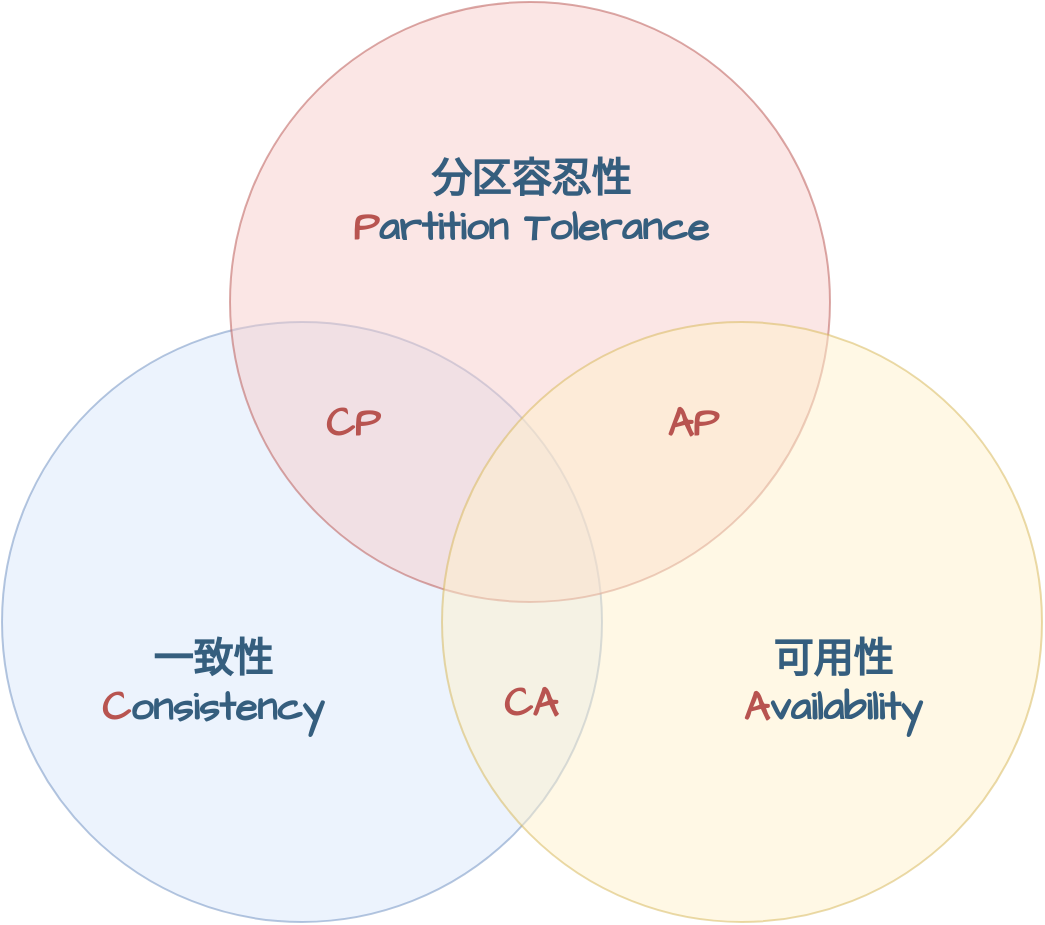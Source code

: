 <mxfile compressed="true" version="22.0.3" type="device" pages="4"><diagram name="CAP" id="9N5watGOs9czySicbjE5"><mxGraphModel dx="1434" dy="854" grid="1" gridSize="10" guides="1" tooltips="1" connect="1" arrows="1" fold="1" page="1" pageScale="1" pageWidth="583" pageHeight="827" background="none" math="0" shadow="0"><root><mxCell id="0"/><mxCell id="1" parent="0"/><mxCell id="ZowgTKSB0e3npHE6dpMH-3" value="" style="ellipse;whiteSpace=wrap;html=1;aspect=fixed;hachureGap=4;fontFamily=Architects Daughter;fontSource=https%3A%2F%2Ffonts.googleapis.com%2Fcss%3Ffamily%3DArchitects%2BDaughter;fontSize=20;fillColor=#dae8fc;strokeColor=#6c8ebf;fontStyle=1;container=0;opacity=50;fontColor=#355E7E;" parent="1" vertex="1"><mxGeometry x="32" y="343" width="300" height="300" as="geometry"/></mxCell><mxCell id="ZowgTKSB0e3npHE6dpMH-4" value="" style="ellipse;whiteSpace=wrap;html=1;aspect=fixed;hachureGap=4;fontFamily=Architects Daughter;fontSource=https%3A%2F%2Ffonts.googleapis.com%2Fcss%3Ffamily%3DArchitects%2BDaughter;fontSize=20;fillColor=#f8cecc;strokeColor=#b85450;fontStyle=1;container=0;opacity=50;fontColor=#355E7E;" parent="1" vertex="1"><mxGeometry x="146" y="183" width="300" height="300" as="geometry"/></mxCell><mxCell id="ZowgTKSB0e3npHE6dpMH-5" value="" style="ellipse;whiteSpace=wrap;html=1;aspect=fixed;hachureGap=4;fontFamily=Architects Daughter;fontSource=https%3A%2F%2Ffonts.googleapis.com%2Fcss%3Ffamily%3DArchitects%2BDaughter;fontSize=20;fillColor=#fff2cc;strokeColor=#d6b656;fontStyle=1;container=0;opacity=50;" parent="1" vertex="1"><mxGeometry x="252" y="343" width="300" height="300" as="geometry"/></mxCell><mxCell id="ZowgTKSB0e3npHE6dpMH-7" value="&lt;div&gt;一致性&lt;/div&gt;&lt;div&gt;&lt;font color=&quot;#b85450&quot;&gt;C&lt;/font&gt;onsistency&lt;br&gt;&lt;/div&gt;" style="text;html=1;align=center;verticalAlign=middle;resizable=0;points=[];autosize=1;strokeColor=none;fillColor=none;fontSize=20;fontFamily=Architects Daughter;fontStyle=1;container=0;opacity=50;fontColor=#355E7E;" parent="1" vertex="1"><mxGeometry x="72" y="493" width="130" height="60" as="geometry"/></mxCell><mxCell id="ZowgTKSB0e3npHE6dpMH-9" value="&lt;div&gt;分区容忍性&lt;/div&gt;&lt;div&gt;&lt;font color=&quot;#b85450&quot;&gt;P&lt;/font&gt;artition Tolerance&lt;br&gt;&lt;/div&gt;" style="text;html=1;align=center;verticalAlign=middle;resizable=0;points=[];autosize=1;strokeColor=none;fillColor=none;fontSize=20;fontFamily=Architects Daughter;fontStyle=1;container=0;opacity=50;fontColor=#355E7E;" parent="1" vertex="1"><mxGeometry x="196" y="253" width="200" height="60" as="geometry"/></mxCell><mxCell id="ZowgTKSB0e3npHE6dpMH-10" value="&lt;div&gt;可用性&lt;/div&gt;&lt;div&gt;&lt;font color=&quot;#b85450&quot;&gt;A&lt;/font&gt;vailability&lt;br&gt;&lt;/div&gt;" style="text;html=1;align=center;verticalAlign=middle;resizable=0;points=[];autosize=1;strokeColor=none;fillColor=none;fontSize=20;fontFamily=Architects Daughter;fontStyle=1;container=0;opacity=50;fontColor=#355E7E;" parent="1" vertex="1"><mxGeometry x="392" y="493" width="110" height="60" as="geometry"/></mxCell><mxCell id="ZowgTKSB0e3npHE6dpMH-11" value="CA" style="text;html=1;align=center;verticalAlign=middle;resizable=0;points=[];autosize=1;strokeColor=none;fillColor=none;fontSize=20;fontFamily=Architects Daughter;fontStyle=1;container=0;opacity=50;fontColor=#B85450;" parent="1" vertex="1"><mxGeometry x="271" y="513" width="50" height="40" as="geometry"/></mxCell><mxCell id="ZowgTKSB0e3npHE6dpMH-12" value="CP" style="text;html=1;align=center;verticalAlign=middle;resizable=0;points=[];autosize=1;strokeColor=none;fillColor=none;fontSize=20;fontFamily=Architects Daughter;fontStyle=1;container=0;opacity=50;fontColor=#B85450;" parent="1" vertex="1"><mxGeometry x="182" y="373" width="50" height="40" as="geometry"/></mxCell><mxCell id="ZowgTKSB0e3npHE6dpMH-13" value="AP" style="text;html=1;align=center;verticalAlign=middle;resizable=0;points=[];autosize=1;strokeColor=none;fillColor=none;fontSize=20;fontFamily=Architects Daughter;fontStyle=1;container=0;opacity=50;fontColor=#B85450;" parent="1" vertex="1"><mxGeometry x="352" y="373" width="50" height="40" as="geometry"/></mxCell></root></mxGraphModel></diagram><diagram id="ikP6V-8v0ijO_sukyIkj" name="拜占庭将军"><mxGraphModel dx="1434" dy="854" grid="1" gridSize="10" guides="1" tooltips="1" connect="1" arrows="1" fold="1" page="1" pageScale="1" pageWidth="583" pageHeight="827" background="none" math="0" shadow="0"><root><mxCell id="0"/><mxCell id="1" parent="0"/><mxCell id="SK5JBRp5HDoSZrG0DuUh-29" value="将军（叛）" style="shape=hexagon;perimeter=hexagonPerimeter2;whiteSpace=wrap;html=1;fixedSize=1;hachureGap=4;fontFamily=ZCOOL QingKe HuangYou;fontSource=https%3A%2F%2Ffonts.googleapis.com%2Fcss%3Ffamily%3DZCOOL%2BQingKe%2BHuangYou;fontSize=18;fillColor=#355E7E;strokeColor=none;shadow=1;fontColor=#FFFFFF;" parent="1" vertex="1"><mxGeometry x="220" y="400" width="120" height="80" as="geometry"/></mxCell><mxCell id="SK5JBRp5HDoSZrG0DuUh-30" value="副官 1" style="rounded=0;whiteSpace=wrap;html=1;hachureGap=4;fontFamily=ZCOOL QingKe HuangYou;fontSource=https%3A%2F%2Ffonts.googleapis.com%2Fcss%3Ffamily%3DZCOOL%2BQingKe%2BHuangYou;fontSize=18;fillColor=#CBF1F5;strokeColor=none;shadow=1;fontColor=#355E7E;" parent="1" vertex="1"><mxGeometry x="100" y="560" width="120" height="60" as="geometry"/></mxCell><mxCell id="SK5JBRp5HDoSZrG0DuUh-31" style="edgeStyle=orthogonalEdgeStyle;hachureGap=4;orthogonalLoop=1;jettySize=auto;html=1;exitX=0;exitY=0.5;exitDx=0;exitDy=0;entryX=0.5;entryY=0;entryDx=0;entryDy=0;fontFamily=ZCOOL QingKe HuangYou;fontSource=https%3A%2F%2Ffonts.googleapis.com%2Fcss%3Ffamily%3DZCOOL%2BQingKe%2BHuangYou;fontSize=16;fillColor=#f8cecc;strokeColor=#b85450;fontColor=#355E7E;strokeWidth=2;rounded=1;" parent="1" source="SK5JBRp5HDoSZrG0DuUh-29" target="SK5JBRp5HDoSZrG0DuUh-30" edge="1"><mxGeometry relative="1" as="geometry"/></mxCell><mxCell id="SK5JBRp5HDoSZrG0DuUh-32" style="edgeStyle=orthogonalEdgeStyle;rounded=0;hachureGap=4;orthogonalLoop=1;jettySize=auto;html=1;exitX=0;exitY=0.5;exitDx=0;exitDy=0;fontFamily=ZCOOL QingKe HuangYou;fontSource=https%3A%2F%2Ffonts.googleapis.com%2Fcss%3Ffamily%3DZCOOL%2BQingKe%2BHuangYou;fontSize=16;startArrow=classic;startFill=1;fontColor=#355E7E;strokeWidth=2;strokeColor=#355E7E;" parent="1" source="SK5JBRp5HDoSZrG0DuUh-33" target="SK5JBRp5HDoSZrG0DuUh-30" edge="1"><mxGeometry relative="1" as="geometry"/></mxCell><mxCell id="SK5JBRp5HDoSZrG0DuUh-33" value="副官 2" style="rounded=0;whiteSpace=wrap;html=1;hachureGap=4;fontFamily=ZCOOL QingKe HuangYou;fontSource=https%3A%2F%2Ffonts.googleapis.com%2Fcss%3Ffamily%3DZCOOL%2BQingKe%2BHuangYou;fontSize=18;fillColor=#CBF1F5;strokeColor=none;shadow=1;fontColor=#355E7E;" parent="1" vertex="1"><mxGeometry x="340" y="560" width="120" height="60" as="geometry"/></mxCell><mxCell id="SK5JBRp5HDoSZrG0DuUh-34" style="edgeStyle=orthogonalEdgeStyle;hachureGap=4;orthogonalLoop=1;jettySize=auto;html=1;exitX=1;exitY=0.5;exitDx=0;exitDy=0;fontFamily=ZCOOL QingKe HuangYou;fontSource=https%3A%2F%2Ffonts.googleapis.com%2Fcss%3Ffamily%3DZCOOL%2BQingKe%2BHuangYou;fontSize=16;fillColor=#f8cecc;strokeColor=#b85450;fontColor=#355E7E;strokeWidth=2;rounded=1;" parent="1" source="SK5JBRp5HDoSZrG0DuUh-29" target="SK5JBRp5HDoSZrG0DuUh-33" edge="1"><mxGeometry relative="1" as="geometry"/></mxCell><mxCell id="SK5JBRp5HDoSZrG0DuUh-35" value="A" style="text;html=1;strokeColor=none;fillColor=none;align=center;verticalAlign=middle;whiteSpace=wrap;rounded=0;fontSize=20;fontFamily=ZCOOL QingKe HuangYou;fontColor=#355E7E;fontSource=https%3A%2F%2Ffonts.googleapis.com%2Fcss%3Ffamily%3DZCOOL%2BQingKe%2BHuangYou;" parent="1" vertex="1"><mxGeometry x="150" y="480" width="60" height="30" as="geometry"/></mxCell><mxCell id="SK5JBRp5HDoSZrG0DuUh-36" value="R" style="text;html=1;strokeColor=none;fillColor=none;align=center;verticalAlign=middle;whiteSpace=wrap;rounded=0;fontSize=20;fontFamily=ZCOOL QingKe HuangYou;fontColor=#355E7E;fontSource=https%3A%2F%2Ffonts.googleapis.com%2Fcss%3Ffamily%3DZCOOL%2BQingKe%2BHuangYou;" parent="1" vertex="1"><mxGeometry x="350" y="480" width="60" height="30" as="geometry"/></mxCell><mxCell id="SK5JBRp5HDoSZrG0DuUh-37" value="R" style="text;html=1;strokeColor=none;fillColor=none;align=center;verticalAlign=middle;whiteSpace=wrap;rounded=0;fontSize=20;fontFamily=ZCOOL QingKe HuangYou;fontSource=https%3A%2F%2Ffonts.googleapis.com%2Fcss%3Ffamily%3DZCOOL%2BQingKe%2BHuangYou;fontColor=#355E7E;" parent="1" vertex="1"><mxGeometry x="250" y="550" width="60" height="30" as="geometry"/></mxCell><mxCell id="SK5JBRp5HDoSZrG0DuUh-38" value="将军是叛徒" style="text;html=1;align=center;verticalAlign=middle;resizable=0;points=[];autosize=1;strokeColor=none;fillColor=none;fontSize=20;fontFamily=Helvetica;fontStyle=1;fontColor=#355E7E;" parent="1" vertex="1"><mxGeometry x="220" y="640" width="120" height="40" as="geometry"/></mxCell><mxCell id="SK5JBRp5HDoSZrG0DuUh-39" value="A" style="text;html=1;strokeColor=none;fillColor=none;align=center;verticalAlign=middle;whiteSpace=wrap;rounded=0;fontSize=20;fontFamily=ZCOOL QingKe HuangYou;fontSource=https%3A%2F%2Ffonts.googleapis.com%2Fcss%3Ffamily%3DZCOOL%2BQingKe%2BHuangYou;fontColor=#355E7E;" parent="1" vertex="1"><mxGeometry x="250" y="600" width="60" height="30" as="geometry"/></mxCell><mxCell id="SK5JBRp5HDoSZrG0DuUh-1" value="将军" style="shape=hexagon;perimeter=hexagonPerimeter2;whiteSpace=wrap;html=1;fixedSize=1;hachureGap=4;fontFamily=ZCOOL QingKe HuangYou;fontSource=https%3A%2F%2Ffonts.googleapis.com%2Fcss%3Ffamily%3DZCOOL%2BQingKe%2BHuangYou;fontSize=18;fillColor=#CBF1F5;strokeColor=none;shadow=1;fontColor=#355E7E;" parent="1" vertex="1"><mxGeometry x="220" y="80" width="120" height="80" as="geometry"/></mxCell><mxCell id="SK5JBRp5HDoSZrG0DuUh-2" value="副官 1" style="rounded=0;whiteSpace=wrap;html=1;hachureGap=4;fontFamily=ZCOOL QingKe HuangYou;fontSource=https%3A%2F%2Ffonts.googleapis.com%2Fcss%3Ffamily%3DZCOOL%2BQingKe%2BHuangYou;fontSize=18;fillColor=#CBF1F5;strokeColor=none;shadow=1;fontColor=#355E7E;" parent="1" vertex="1"><mxGeometry x="100" y="240" width="120" height="60" as="geometry"/></mxCell><mxCell id="SK5JBRp5HDoSZrG0DuUh-9" style="edgeStyle=orthogonalEdgeStyle;hachureGap=4;orthogonalLoop=1;jettySize=auto;html=1;exitX=0;exitY=0.5;exitDx=0;exitDy=0;entryX=0.5;entryY=0;entryDx=0;entryDy=0;fontFamily=ZCOOL QingKe HuangYou;fontSource=https%3A%2F%2Ffonts.googleapis.com%2Fcss%3Ffamily%3DZCOOL%2BQingKe%2BHuangYou;fontSize=16;fontColor=#355E7E;strokeWidth=2;strokeColor=#355E7E;rounded=1;" parent="1" source="SK5JBRp5HDoSZrG0DuUh-1" target="SK5JBRp5HDoSZrG0DuUh-2" edge="1"><mxGeometry relative="1" as="geometry"/></mxCell><mxCell id="SK5JBRp5HDoSZrG0DuUh-10" style="edgeStyle=orthogonalEdgeStyle;rounded=0;hachureGap=4;orthogonalLoop=1;jettySize=auto;html=1;exitX=0;exitY=0.5;exitDx=0;exitDy=0;fontFamily=ZCOOL QingKe HuangYou;fontSource=https%3A%2F%2Ffonts.googleapis.com%2Fcss%3Ffamily%3DZCOOL%2BQingKe%2BHuangYou;fontSize=16;fillColor=#f8cecc;strokeColor=#b85450;fontColor=#355E7E;strokeWidth=2;" parent="1" source="SK5JBRp5HDoSZrG0DuUh-3" target="SK5JBRp5HDoSZrG0DuUh-2" edge="1"><mxGeometry relative="1" as="geometry"/></mxCell><mxCell id="SK5JBRp5HDoSZrG0DuUh-3" value="副官 2（叛）" style="rounded=0;whiteSpace=wrap;html=1;hachureGap=4;fontFamily=ZCOOL QingKe HuangYou;fontSource=https%3A%2F%2Ffonts.googleapis.com%2Fcss%3Ffamily%3DZCOOL%2BQingKe%2BHuangYou;fontSize=18;fillColor=#355E7E;strokeColor=none;shadow=1;fontColor=#FFFFFF;" parent="1" vertex="1"><mxGeometry x="340" y="240" width="120" height="60" as="geometry"/></mxCell><mxCell id="SK5JBRp5HDoSZrG0DuUh-8" style="edgeStyle=orthogonalEdgeStyle;hachureGap=4;orthogonalLoop=1;jettySize=auto;html=1;exitX=1;exitY=0.5;exitDx=0;exitDy=0;fontFamily=ZCOOL QingKe HuangYou;fontSource=https%3A%2F%2Ffonts.googleapis.com%2Fcss%3Ffamily%3DZCOOL%2BQingKe%2BHuangYou;fontSize=16;fontColor=#355E7E;strokeWidth=2;strokeColor=#355E7E;rounded=1;" parent="1" source="SK5JBRp5HDoSZrG0DuUh-1" target="SK5JBRp5HDoSZrG0DuUh-3" edge="1"><mxGeometry relative="1" as="geometry"/></mxCell><mxCell id="SK5JBRp5HDoSZrG0DuUh-11" value="A" style="text;html=1;strokeColor=none;fillColor=none;align=center;verticalAlign=middle;whiteSpace=wrap;rounded=0;fontSize=20;fontFamily=ZCOOL QingKe HuangYou;fontSource=https%3A%2F%2Ffonts.googleapis.com%2Fcss%3Ffamily%3DZCOOL%2BQingKe%2BHuangYou;fontColor=#355E7E;" parent="1" vertex="1"><mxGeometry x="150" y="160" width="60" height="30" as="geometry"/></mxCell><mxCell id="SK5JBRp5HDoSZrG0DuUh-12" value="A" style="text;html=1;strokeColor=none;fillColor=none;align=center;verticalAlign=middle;whiteSpace=wrap;rounded=0;fontSize=20;fontFamily=ZCOOL QingKe HuangYou;fontSource=https%3A%2F%2Ffonts.googleapis.com%2Fcss%3Ffamily%3DZCOOL%2BQingKe%2BHuangYou;fontColor=#355E7E;" parent="1" vertex="1"><mxGeometry x="350" y="160" width="60" height="30" as="geometry"/></mxCell><mxCell id="SK5JBRp5HDoSZrG0DuUh-13" value="R" style="text;html=1;strokeColor=none;fillColor=none;align=center;verticalAlign=middle;whiteSpace=wrap;rounded=0;fontSize=20;fontFamily=ZCOOL QingKe HuangYou;fontColor=#355E7E;fontSource=https%3A%2F%2Ffonts.googleapis.com%2Fcss%3Ffamily%3DZCOOL%2BQingKe%2BHuangYou;" parent="1" vertex="1"><mxGeometry x="250" y="230" width="60" height="30" as="geometry"/></mxCell><mxCell id="SK5JBRp5HDoSZrG0DuUh-14" value="副官中有叛徒" style="text;html=1;align=center;verticalAlign=middle;resizable=0;points=[];autosize=1;strokeColor=none;fillColor=none;fontSize=20;fontFamily=Helvetica;fontStyle=1;fontColor=#355E7E;" parent="1" vertex="1"><mxGeometry x="210" y="320" width="140" height="40" as="geometry"/></mxCell></root></mxGraphModel></diagram><diagram id="FU6MNtMSNDfZ_fJnilD8" name="拜占庭将军2"><mxGraphModel dx="1434" dy="854" grid="1" gridSize="10" guides="1" tooltips="1" connect="1" arrows="1" fold="1" page="1" pageScale="1" pageWidth="827" pageHeight="1169" background="none" math="0" shadow="0"><root><mxCell id="0"/><mxCell id="1" parent="0"/><mxCell id="HPiiXrxNUoTS6vj4pSMB-2" value="将军" style="shape=hexagon;perimeter=hexagonPerimeter2;whiteSpace=wrap;html=1;fixedSize=1;hachureGap=4;fontFamily=ZCOOL QingKe HuangYou;fontSource=https%3A%2F%2Ffonts.googleapis.com%2Fcss%3Ffamily%3DZCOOL%2BQingKe%2BHuangYou;fontSize=18;fillColor=#CBF1F5;strokeColor=none;shadow=1;fontColor=#355E7E;" parent="1" vertex="1"><mxGeometry x="354" y="217" width="120" height="80" as="geometry"/></mxCell><mxCell id="HPiiXrxNUoTS6vj4pSMB-3" value="副官 1" style="rounded=0;whiteSpace=wrap;html=1;hachureGap=4;fontFamily=ZCOOL QingKe HuangYou;fontSource=https%3A%2F%2Ffonts.googleapis.com%2Fcss%3Ffamily%3DZCOOL%2BQingKe%2BHuangYou;fontSize=18;fillColor=#CBF1F5;strokeColor=none;shadow=1;fontColor=#355E7E;" parent="1" vertex="1"><mxGeometry x="112" y="365" width="120" height="60" as="geometry"/></mxCell><mxCell id="HPiiXrxNUoTS6vj4pSMB-4" style="edgeStyle=orthogonalEdgeStyle;hachureGap=4;orthogonalLoop=1;jettySize=auto;html=1;exitX=0;exitY=0.5;exitDx=0;exitDy=0;entryX=0.5;entryY=0;entryDx=0;entryDy=0;fontFamily=ZCOOL QingKe HuangYou;fontSource=https%3A%2F%2Ffonts.googleapis.com%2Fcss%3Ffamily%3DZCOOL%2BQingKe%2BHuangYou;fontSize=16;fillColor=#f5f5f5;strokeColor=#355E7E;fontColor=#355E7E;strokeWidth=2;rounded=1;" parent="1" source="HPiiXrxNUoTS6vj4pSMB-2" target="HPiiXrxNUoTS6vj4pSMB-3" edge="1"><mxGeometry relative="1" as="geometry"/></mxCell><mxCell id="HPiiXrxNUoTS6vj4pSMB-5" style="edgeStyle=orthogonalEdgeStyle;rounded=0;hachureGap=4;orthogonalLoop=1;jettySize=auto;html=1;exitX=0;exitY=0.5;exitDx=0;exitDy=0;fontFamily=ZCOOL QingKe HuangYou;fontSource=https%3A%2F%2Ffonts.googleapis.com%2Fcss%3Ffamily%3DZCOOL%2BQingKe%2BHuangYou;fontSize=16;fillColor=#f8cecc;strokeColor=#b85450;startArrow=classic;startFill=1;fontColor=#355E7E;strokeWidth=2;" parent="1" source="HPiiXrxNUoTS6vj4pSMB-6" target="HPiiXrxNUoTS6vj4pSMB-3" edge="1"><mxGeometry relative="1" as="geometry"/></mxCell><mxCell id="HPiiXrxNUoTS6vj4pSMB-6" value="副官2（叛）" style="rounded=0;whiteSpace=wrap;html=1;hachureGap=4;fontFamily=ZCOOL QingKe HuangYou;fontSource=https%3A%2F%2Ffonts.googleapis.com%2Fcss%3Ffamily%3DZCOOL%2BQingKe%2BHuangYou;fontSize=18;fillColor=#355E7E;strokeColor=none;fontColor=#FFFFFF;shadow=1;" parent="1" vertex="1"><mxGeometry x="354" y="365" width="120" height="60" as="geometry"/></mxCell><mxCell id="HPiiXrxNUoTS6vj4pSMB-7" style="edgeStyle=orthogonalEdgeStyle;hachureGap=4;orthogonalLoop=1;jettySize=auto;html=1;exitX=0.5;exitY=1;exitDx=0;exitDy=0;fontFamily=ZCOOL QingKe HuangYou;fontSource=https%3A%2F%2Ffonts.googleapis.com%2Fcss%3Ffamily%3DZCOOL%2BQingKe%2BHuangYou;fontSize=16;curved=1;fillColor=#f5f5f5;strokeColor=#355E7E;fontColor=#355E7E;strokeWidth=2;" parent="1" source="HPiiXrxNUoTS6vj4pSMB-2" target="HPiiXrxNUoTS6vj4pSMB-6" edge="1"><mxGeometry relative="1" as="geometry"/></mxCell><mxCell id="HPiiXrxNUoTS6vj4pSMB-8" value="A" style="text;html=1;strokeColor=none;fillColor=none;align=center;verticalAlign=middle;whiteSpace=wrap;rounded=0;fontSize=20;fontFamily=ZCOOL QingKe HuangYou;fontSource=https%3A%2F%2Ffonts.googleapis.com%2Fcss%3Ffamily%3DZCOOL%2BQingKe%2BHuangYou;fontColor=#355E7E;" parent="1" vertex="1"><mxGeometry x="172" y="295" width="60" height="30" as="geometry"/></mxCell><mxCell id="HPiiXrxNUoTS6vj4pSMB-9" value="A" style="text;html=1;strokeColor=none;fillColor=none;align=center;verticalAlign=middle;whiteSpace=wrap;rounded=0;fontSize=20;fontFamily=ZCOOL QingKe HuangYou;fontSource=https%3A%2F%2Ffonts.googleapis.com%2Fcss%3Ffamily%3DZCOOL%2BQingKe%2BHuangYou;fontColor=#355E7E;" parent="1" vertex="1"><mxGeometry x="262" y="405" width="60" height="30" as="geometry"/></mxCell><mxCell id="HPiiXrxNUoTS6vj4pSMB-10" value="R" style="text;html=1;strokeColor=none;fillColor=none;align=center;verticalAlign=middle;whiteSpace=wrap;rounded=0;fontSize=20;fontFamily=ZCOOL QingKe HuangYou;fontColor=#355E7E;fontSource=https%3A%2F%2Ffonts.googleapis.com%2Fcss%3Ffamily%3DZCOOL%2BQingKe%2BHuangYou;" parent="1" vertex="1"><mxGeometry x="262" y="355" width="60" height="30" as="geometry"/></mxCell><mxCell id="HPiiXrxNUoTS6vj4pSMB-11" value="副官中有叛徒" style="text;html=1;align=center;verticalAlign=middle;resizable=0;points=[];autosize=1;strokeColor=none;fillColor=none;fontSize=20;fontFamily=ZCOOL QingKe HuangYou;fontStyle=2;fontSource=https%3A%2F%2Ffonts.googleapis.com%2Fcss%3Ffamily%3DZCOOL%2BQingKe%2BHuangYou;fontColor=#355E7E;" parent="1" vertex="1"><mxGeometry x="354" y="525" width="120" height="40" as="geometry"/></mxCell><mxCell id="HPiiXrxNUoTS6vj4pSMB-12" value="副官 3" style="rounded=0;whiteSpace=wrap;html=1;hachureGap=4;fontFamily=ZCOOL QingKe HuangYou;fontSource=https%3A%2F%2Ffonts.googleapis.com%2Fcss%3Ffamily%3DZCOOL%2BQingKe%2BHuangYou;fontSize=18;fillColor=#CBF1F5;strokeColor=none;shadow=1;fontColor=#355E7E;" parent="1" vertex="1"><mxGeometry x="595" y="365" width="120" height="60" as="geometry"/></mxCell><mxCell id="HPiiXrxNUoTS6vj4pSMB-13" style="edgeStyle=orthogonalEdgeStyle;hachureGap=4;orthogonalLoop=1;jettySize=auto;html=1;exitX=1;exitY=0.5;exitDx=0;exitDy=0;entryX=0.5;entryY=0;entryDx=0;entryDy=0;fontFamily=ZCOOL QingKe HuangYou;fontSource=https%3A%2F%2Ffonts.googleapis.com%2Fcss%3Ffamily%3DZCOOL%2BQingKe%2BHuangYou;fontSize=16;fillColor=#f5f5f5;strokeColor=#355E7E;fontColor=#355E7E;strokeWidth=2;rounded=1;" parent="1" source="HPiiXrxNUoTS6vj4pSMB-2" target="HPiiXrxNUoTS6vj4pSMB-12" edge="1"><mxGeometry relative="1" as="geometry"/></mxCell><mxCell id="HPiiXrxNUoTS6vj4pSMB-16" value="R" style="text;html=1;strokeColor=none;fillColor=none;align=center;verticalAlign=middle;whiteSpace=wrap;rounded=0;fontSize=20;fontFamily=ZCOOL QingKe HuangYou;fontColor=#355E7E;fontSource=https%3A%2F%2Ffonts.googleapis.com%2Fcss%3Ffamily%3DZCOOL%2BQingKe%2BHuangYou;" parent="1" vertex="1"><mxGeometry x="502" y="355" width="60" height="30" as="geometry"/></mxCell><mxCell id="HPiiXrxNUoTS6vj4pSMB-17" value="A" style="text;html=1;strokeColor=none;fillColor=none;align=center;verticalAlign=middle;whiteSpace=wrap;rounded=0;fontSize=20;fontFamily=ZCOOL QingKe HuangYou;fontSource=https%3A%2F%2Ffonts.googleapis.com%2Fcss%3Ffamily%3DZCOOL%2BQingKe%2BHuangYou;fontColor=#355E7E;" parent="1" vertex="1"><mxGeometry x="412" y="295" width="60" height="30" as="geometry"/></mxCell><mxCell id="HPiiXrxNUoTS6vj4pSMB-18" value="A" style="text;html=1;strokeColor=none;fillColor=none;align=center;verticalAlign=middle;whiteSpace=wrap;rounded=0;fontSize=20;fontFamily=ZCOOL QingKe HuangYou;fontSource=https%3A%2F%2Ffonts.googleapis.com%2Fcss%3Ffamily%3DZCOOL%2BQingKe%2BHuangYou;fontColor=#355E7E;" parent="1" vertex="1"><mxGeometry x="595" y="295" width="60" height="30" as="geometry"/></mxCell><mxCell id="HPiiXrxNUoTS6vj4pSMB-19" value="A" style="text;html=1;strokeColor=none;fillColor=none;align=center;verticalAlign=middle;whiteSpace=wrap;rounded=0;fontSize=20;fontFamily=ZCOOL QingKe HuangYou;fontSource=https%3A%2F%2Ffonts.googleapis.com%2Fcss%3Ffamily%3DZCOOL%2BQingKe%2BHuangYou;fontColor=#355E7E;" parent="1" vertex="1"><mxGeometry x="502" y="405" width="60" height="30" as="geometry"/></mxCell><mxCell id="HPiiXrxNUoTS6vj4pSMB-20" value="A" style="text;html=1;strokeColor=none;fillColor=none;align=center;verticalAlign=middle;whiteSpace=wrap;rounded=0;fontSize=20;fontFamily=ZCOOL QingKe HuangYou;fontSource=https%3A%2F%2Ffonts.googleapis.com%2Fcss%3Ffamily%3DZCOOL%2BQingKe%2BHuangYou;fontColor=#355E7E;" parent="1" vertex="1"><mxGeometry x="384" y="435" width="60" height="30" as="geometry"/></mxCell><mxCell id="HPiiXrxNUoTS6vj4pSMB-21" value="A" style="text;html=1;strokeColor=none;fillColor=none;align=center;verticalAlign=middle;whiteSpace=wrap;rounded=0;fontSize=20;fontFamily=ZCOOL QingKe HuangYou;fontSource=https%3A%2F%2Ffonts.googleapis.com%2Fcss%3Ffamily%3DZCOOL%2BQingKe%2BHuangYou;fontColor=#355E7E;" parent="1" vertex="1"><mxGeometry x="384" y="485" width="60" height="30" as="geometry"/></mxCell><mxCell id="HPiiXrxNUoTS6vj4pSMB-15" style="edgeStyle=orthogonalEdgeStyle;hachureGap=4;orthogonalLoop=1;jettySize=auto;html=1;exitX=0.5;exitY=1;exitDx=0;exitDy=0;entryX=0.5;entryY=1;entryDx=0;entryDy=0;fontFamily=ZCOOL QingKe HuangYou;fontSource=https%3A%2F%2Ffonts.googleapis.com%2Fcss%3Ffamily%3DZCOOL%2BQingKe%2BHuangYou;fontSize=16;startArrow=classic;startFill=1;fillColor=#f5f5f5;strokeColor=#355E7E;fontColor=#355E7E;strokeWidth=2;rounded=1;" parent="1" source="HPiiXrxNUoTS6vj4pSMB-3" target="HPiiXrxNUoTS6vj4pSMB-12" edge="1"><mxGeometry relative="1" as="geometry"><Array as="points"><mxPoint x="172" y="475"/><mxPoint x="655" y="475"/></Array></mxGeometry></mxCell><mxCell id="HPiiXrxNUoTS6vj4pSMB-14" style="edgeStyle=orthogonalEdgeStyle;rounded=0;hachureGap=4;orthogonalLoop=1;jettySize=auto;html=1;exitX=1;exitY=0.5;exitDx=0;exitDy=0;entryX=0;entryY=0.5;entryDx=0;entryDy=0;fontFamily=ZCOOL QingKe HuangYou;fontSource=https%3A%2F%2Ffonts.googleapis.com%2Fcss%3Ffamily%3DZCOOL%2BQingKe%2BHuangYou;fontSize=16;startArrow=classic;startFill=1;fillColor=#f8cecc;strokeColor=#b85450;fontColor=#355E7E;strokeWidth=2;" parent="1" source="HPiiXrxNUoTS6vj4pSMB-6" target="HPiiXrxNUoTS6vj4pSMB-12" edge="1"><mxGeometry relative="1" as="geometry"/></mxCell><mxCell id="VircqQNPUtQ6EMSQX0q8-24" value="将军（叛）" style="shape=hexagon;perimeter=hexagonPerimeter2;whiteSpace=wrap;html=1;fixedSize=1;hachureGap=4;fontFamily=ZCOOL QingKe HuangYou;fontSource=https%3A%2F%2Ffonts.googleapis.com%2Fcss%3Ffamily%3DZCOOL%2BQingKe%2BHuangYou;fontSize=18;fillColor=#355E7E;strokeColor=none;fontColor=#FFFFFF;shadow=1;" parent="1" vertex="1"><mxGeometry x="354" y="617" width="120" height="80" as="geometry"/></mxCell><mxCell id="VircqQNPUtQ6EMSQX0q8-25" value="副官 1" style="rounded=0;whiteSpace=wrap;html=1;hachureGap=4;fontFamily=ZCOOL QingKe HuangYou;fontSource=https%3A%2F%2Ffonts.googleapis.com%2Fcss%3Ffamily%3DZCOOL%2BQingKe%2BHuangYou;fontSize=18;fillColor=#CBF1F5;strokeColor=none;fontColor=#355E7E;shadow=1;" parent="1" vertex="1"><mxGeometry x="112" y="765" width="120" height="60" as="geometry"/></mxCell><mxCell id="VircqQNPUtQ6EMSQX0q8-26" style="edgeStyle=orthogonalEdgeStyle;hachureGap=4;orthogonalLoop=1;jettySize=auto;html=1;exitX=0;exitY=0.5;exitDx=0;exitDy=0;entryX=0.5;entryY=0;entryDx=0;entryDy=0;fontFamily=ZCOOL QingKe HuangYou;fontSource=https%3A%2F%2Ffonts.googleapis.com%2Fcss%3Ffamily%3DZCOOL%2BQingKe%2BHuangYou;fontSize=16;fillColor=#f5f5f5;strokeColor=#355E7E;fontColor=#355E7E;strokeWidth=2;rounded=1;" parent="1" source="VircqQNPUtQ6EMSQX0q8-24" target="VircqQNPUtQ6EMSQX0q8-25" edge="1"><mxGeometry relative="1" as="geometry"/></mxCell><mxCell id="VircqQNPUtQ6EMSQX0q8-27" style="edgeStyle=orthogonalEdgeStyle;rounded=1;hachureGap=4;orthogonalLoop=1;jettySize=auto;html=1;exitX=0;exitY=0.5;exitDx=0;exitDy=0;fontFamily=ZCOOL QingKe HuangYou;fontSource=https%3A%2F%2Ffonts.googleapis.com%2Fcss%3Ffamily%3DZCOOL%2BQingKe%2BHuangYou;fontSize=16;fillColor=#f5f5f5;strokeColor=#355E7E;startArrow=classic;startFill=1;fontColor=#355E7E;strokeWidth=2;" parent="1" source="VircqQNPUtQ6EMSQX0q8-28" target="VircqQNPUtQ6EMSQX0q8-25" edge="1"><mxGeometry relative="1" as="geometry"/></mxCell><mxCell id="VircqQNPUtQ6EMSQX0q8-28" value="副官 2" style="rounded=0;whiteSpace=wrap;html=1;hachureGap=4;fontFamily=ZCOOL QingKe HuangYou;fontSource=https%3A%2F%2Ffonts.googleapis.com%2Fcss%3Ffamily%3DZCOOL%2BQingKe%2BHuangYou;fontSize=18;fillColor=#CBF1F5;strokeColor=none;fontColor=#355E7E;shadow=1;" parent="1" vertex="1"><mxGeometry x="354" y="765" width="120" height="60" as="geometry"/></mxCell><mxCell id="rsLSsGEKzw_hoGn04GH8-1" value="" style="edgeStyle=orthogonalEdgeStyle;rounded=1;hachureGap=4;orthogonalLoop=1;jettySize=auto;html=1;fontFamily=ZCOOL QingKe HuangYou;fontSource=https%3A%2F%2Ffonts.googleapis.com%2Fcss%3Ffamily%3DZCOOL%2BQingKe%2BHuangYou;fontSize=16;fillColor=#f5f5f5;strokeColor=#355E7E;fontColor=#355E7E;strokeWidth=2;" parent="1" source="VircqQNPUtQ6EMSQX0q8-24" target="VircqQNPUtQ6EMSQX0q8-28" edge="1"><mxGeometry relative="1" as="geometry"/></mxCell><mxCell id="VircqQNPUtQ6EMSQX0q8-30" value="A" style="text;html=1;strokeColor=none;fillColor=none;align=center;verticalAlign=middle;whiteSpace=wrap;rounded=0;fontSize=20;fontFamily=ZCOOL QingKe HuangYou;fontSource=https%3A%2F%2Ffonts.googleapis.com%2Fcss%3Ffamily%3DZCOOL%2BQingKe%2BHuangYou;fontColor=#355E7E;" parent="1" vertex="1"><mxGeometry x="172" y="695" width="60" height="30" as="geometry"/></mxCell><mxCell id="VircqQNPUtQ6EMSQX0q8-31" value="A" style="text;html=1;strokeColor=none;fillColor=none;align=center;verticalAlign=middle;whiteSpace=wrap;rounded=0;fontSize=20;fontFamily=ZCOOL QingKe HuangYou;fontSource=https%3A%2F%2Ffonts.googleapis.com%2Fcss%3Ffamily%3DZCOOL%2BQingKe%2BHuangYou;fontColor=#355E7E;" parent="1" vertex="1"><mxGeometry x="262" y="805" width="60" height="30" as="geometry"/></mxCell><mxCell id="VircqQNPUtQ6EMSQX0q8-33" value="将军是叛徒" style="text;html=1;align=center;verticalAlign=middle;resizable=0;points=[];autosize=1;strokeColor=none;fillColor=none;fontSize=20;fontFamily=ZCOOL QingKe HuangYou;fontStyle=2;fontSource=https%3A%2F%2Ffonts.googleapis.com%2Fcss%3Ffamily%3DZCOOL%2BQingKe%2BHuangYou;fontColor=#355E7E;" parent="1" vertex="1"><mxGeometry x="364" y="925" width="100" height="40" as="geometry"/></mxCell><mxCell id="VircqQNPUtQ6EMSQX0q8-34" value="副官 3" style="rounded=0;whiteSpace=wrap;html=1;hachureGap=4;fontFamily=ZCOOL QingKe HuangYou;fontSource=https%3A%2F%2Ffonts.googleapis.com%2Fcss%3Ffamily%3DZCOOL%2BQingKe%2BHuangYou;fontSize=18;fillColor=#CBF1F5;strokeColor=none;fontColor=#355E7E;shadow=1;" parent="1" vertex="1"><mxGeometry x="595" y="765" width="120" height="60" as="geometry"/></mxCell><mxCell id="VircqQNPUtQ6EMSQX0q8-35" style="edgeStyle=orthogonalEdgeStyle;hachureGap=4;orthogonalLoop=1;jettySize=auto;html=1;entryX=0.5;entryY=0;entryDx=0;entryDy=0;fontFamily=ZCOOL QingKe HuangYou;fontSource=https%3A%2F%2Ffonts.googleapis.com%2Fcss%3Ffamily%3DZCOOL%2BQingKe%2BHuangYou;fontSize=16;fillColor=#f8cecc;strokeColor=#b85450;fontColor=#355E7E;strokeWidth=2;rounded=1;" parent="1" source="VircqQNPUtQ6EMSQX0q8-24" target="VircqQNPUtQ6EMSQX0q8-34" edge="1"><mxGeometry relative="1" as="geometry"/></mxCell><mxCell id="VircqQNPUtQ6EMSQX0q8-36" value="A" style="text;html=1;strokeColor=none;fillColor=none;align=center;verticalAlign=middle;whiteSpace=wrap;rounded=0;fontSize=20;fontFamily=ZCOOL QingKe HuangYou;fontColor=#355E7E;fontSource=https%3A%2F%2Ffonts.googleapis.com%2Fcss%3Ffamily%3DZCOOL%2BQingKe%2BHuangYou;" parent="1" vertex="1"><mxGeometry x="502" y="755" width="60" height="30" as="geometry"/></mxCell><mxCell id="VircqQNPUtQ6EMSQX0q8-37" value="A" style="text;html=1;strokeColor=none;fillColor=none;align=center;verticalAlign=middle;whiteSpace=wrap;rounded=0;fontSize=20;fontFamily=ZCOOL QingKe HuangYou;fontSource=https%3A%2F%2Ffonts.googleapis.com%2Fcss%3Ffamily%3DZCOOL%2BQingKe%2BHuangYou;fontColor=#355E7E;" parent="1" vertex="1"><mxGeometry x="414" y="695" width="60" height="30" as="geometry"/></mxCell><mxCell id="VircqQNPUtQ6EMSQX0q8-39" value="R" style="text;html=1;strokeColor=none;fillColor=none;align=center;verticalAlign=middle;whiteSpace=wrap;rounded=0;fontSize=20;fontFamily=ZCOOL QingKe HuangYou;fontSource=https%3A%2F%2Ffonts.googleapis.com%2Fcss%3Ffamily%3DZCOOL%2BQingKe%2BHuangYou;fontColor=#355E7E;" parent="1" vertex="1"><mxGeometry x="502" y="805" width="60" height="30" as="geometry"/></mxCell><mxCell id="VircqQNPUtQ6EMSQX0q8-40" value="A" style="text;html=1;strokeColor=none;fillColor=none;align=center;verticalAlign=middle;whiteSpace=wrap;rounded=0;fontSize=20;fontFamily=ZCOOL QingKe HuangYou;fontSource=https%3A%2F%2Ffonts.googleapis.com%2Fcss%3Ffamily%3DZCOOL%2BQingKe%2BHuangYou;fontColor=#355E7E;" parent="1" vertex="1"><mxGeometry x="384" y="835" width="60" height="30" as="geometry"/></mxCell><mxCell id="VircqQNPUtQ6EMSQX0q8-41" value="R" style="text;html=1;strokeColor=none;fillColor=none;align=center;verticalAlign=middle;whiteSpace=wrap;rounded=0;fontSize=20;fontFamily=ZCOOL QingKe HuangYou;fontSource=https%3A%2F%2Ffonts.googleapis.com%2Fcss%3Ffamily%3DZCOOL%2BQingKe%2BHuangYou;fontColor=#355E7E;" parent="1" vertex="1"><mxGeometry x="384" y="885" width="60" height="30" as="geometry"/></mxCell><mxCell id="VircqQNPUtQ6EMSQX0q8-42" style="edgeStyle=orthogonalEdgeStyle;hachureGap=4;orthogonalLoop=1;jettySize=auto;html=1;exitX=0.5;exitY=1;exitDx=0;exitDy=0;entryX=0.5;entryY=1;entryDx=0;entryDy=0;fontFamily=ZCOOL QingKe HuangYou;fontSource=https%3A%2F%2Ffonts.googleapis.com%2Fcss%3Ffamily%3DZCOOL%2BQingKe%2BHuangYou;fontSize=16;startArrow=classic;startFill=1;fillColor=#f5f5f5;strokeColor=#355E7E;fontColor=#355E7E;strokeWidth=2;rounded=1;" parent="1" source="VircqQNPUtQ6EMSQX0q8-25" target="VircqQNPUtQ6EMSQX0q8-34" edge="1"><mxGeometry relative="1" as="geometry"><Array as="points"><mxPoint x="172" y="875"/><mxPoint x="655" y="875"/></Array></mxGeometry></mxCell><mxCell id="VircqQNPUtQ6EMSQX0q8-43" style="edgeStyle=orthogonalEdgeStyle;rounded=0;hachureGap=4;orthogonalLoop=1;jettySize=auto;html=1;exitX=1;exitY=0.5;exitDx=0;exitDy=0;entryX=0;entryY=0.5;entryDx=0;entryDy=0;fontFamily=ZCOOL QingKe HuangYou;fontSource=https%3A%2F%2Ffonts.googleapis.com%2Fcss%3Ffamily%3DZCOOL%2BQingKe%2BHuangYou;fontSize=16;startArrow=classic;startFill=1;fillColor=#f8cecc;strokeColor=#b85450;fontColor=#355E7E;strokeWidth=2;" parent="1" source="VircqQNPUtQ6EMSQX0q8-28" target="VircqQNPUtQ6EMSQX0q8-34" edge="1"><mxGeometry relative="1" as="geometry"/></mxCell><mxCell id="VircqQNPUtQ6EMSQX0q8-44" value="R" style="text;html=1;strokeColor=none;fillColor=none;align=center;verticalAlign=middle;whiteSpace=wrap;rounded=0;fontSize=20;fontFamily=ZCOOL QingKe HuangYou;fontColor=#355E7E;fontSource=https%3A%2F%2Ffonts.googleapis.com%2Fcss%3Ffamily%3DZCOOL%2BQingKe%2BHuangYou;" parent="1" vertex="1"><mxGeometry x="595" y="695" width="60" height="30" as="geometry"/></mxCell><mxCell id="VircqQNPUtQ6EMSQX0q8-45" value="A" style="text;html=1;strokeColor=none;fillColor=none;align=center;verticalAlign=middle;whiteSpace=wrap;rounded=0;fontSize=20;fontFamily=ZCOOL QingKe HuangYou;fontSource=https%3A%2F%2Ffonts.googleapis.com%2Fcss%3Ffamily%3DZCOOL%2BQingKe%2BHuangYou;fontColor=#355E7E;" parent="1" vertex="1"><mxGeometry x="262" y="755" width="60" height="30" as="geometry"/></mxCell></root></mxGraphModel></diagram><diagram id="0q-uuzwd42SHXmyO4gYE" name="raft"><mxGraphModel dx="2049" dy="2047" grid="1" gridSize="10" guides="1" tooltips="1" connect="1" arrows="1" fold="1" page="1" pageScale="1" pageWidth="1169" pageHeight="827" background="none" math="0" shadow="0"><root><mxCell id="0"/><mxCell id="1" parent="0"/><mxCell id="aoyeE0GTENfFnkkVYZFA-18" style="edgeStyle=orthogonalEdgeStyle;shape=connector;curved=1;rounded=1;orthogonalLoop=1;jettySize=auto;html=1;entryX=0;entryY=1;entryDx=0;entryDy=0;labelBackgroundColor=default;strokeColor=#355E7E;strokeWidth=2;align=center;verticalAlign=middle;fontFamily=ZCOOL QingKe HuangYou;fontSource=https%3A%2F%2Ffonts.googleapis.com%2Fcss%3Ffamily%3DZCOOL%2BQingKe%2BHuangYou;fontSize=14;fontColor=#FFFFFF;endArrow=classic;exitX=0.5;exitY=0;exitDx=0;exitDy=0;" edge="1" parent="1" source="aoyeE0GTENfFnkkVYZFA-3" target="aoyeE0GTENfFnkkVYZFA-4"><mxGeometry relative="1" as="geometry"/></mxCell><mxCell id="aoyeE0GTENfFnkkVYZFA-3" value="Follower" style="ellipse;whiteSpace=wrap;html=1;aspect=fixed;rounded=1;shadow=1;align=center;verticalAlign=middle;fontFamily=ZCOOL QingKe HuangYou;fontSource=https%3A%2F%2Ffonts.googleapis.com%2Fcss%3Ffamily%3DZCOOL%2BQingKe%2BHuangYou;fontSize=14;fontColor=#355E7E;fillColor=#CBF1F5;strokeColor=none;fontStyle=1" vertex="1" parent="1"><mxGeometry x="265" y="-230" width="80" height="80" as="geometry"/></mxCell><mxCell id="aoyeE0GTENfFnkkVYZFA-10" style="edgeStyle=orthogonalEdgeStyle;orthogonalLoop=1;jettySize=auto;html=1;exitX=1;exitY=1;exitDx=0;exitDy=0;fontFamily=ZCOOL QingKe HuangYou;fontSource=https%3A%2F%2Ffonts.googleapis.com%2Fcss%3Ffamily%3DZCOOL%2BQingKe%2BHuangYou;fontSize=14;fontColor=#FFFFFF;curved=1;strokeWidth=2;strokeColor=#355E7E;" edge="1" parent="1" source="aoyeE0GTENfFnkkVYZFA-4" target="aoyeE0GTENfFnkkVYZFA-6"><mxGeometry relative="1" as="geometry"/></mxCell><mxCell id="aoyeE0GTENfFnkkVYZFA-15" style="edgeStyle=orthogonalEdgeStyle;rounded=0;orthogonalLoop=1;jettySize=auto;html=1;fontFamily=ZCOOL QingKe HuangYou;fontSource=https%3A%2F%2Ffonts.googleapis.com%2Fcss%3Ffamily%3DZCOOL%2BQingKe%2BHuangYou;fontSize=14;fontColor=#FFFFFF;strokeWidth=2;strokeColor=#B85450;" edge="1" parent="1" source="aoyeE0GTENfFnkkVYZFA-4" target="aoyeE0GTENfFnkkVYZFA-5"><mxGeometry relative="1" as="geometry"/></mxCell><mxCell id="aoyeE0GTENfFnkkVYZFA-17" style="edgeStyle=orthogonalEdgeStyle;shape=connector;curved=1;rounded=1;orthogonalLoop=1;jettySize=auto;html=1;exitX=0;exitY=1;exitDx=0;exitDy=0;labelBackgroundColor=default;strokeColor=#355E7E;strokeWidth=2;align=center;verticalAlign=middle;fontFamily=ZCOOL QingKe HuangYou;fontSource=https%3A%2F%2Ffonts.googleapis.com%2Fcss%3Ffamily%3DZCOOL%2BQingKe%2BHuangYou;fontSize=14;fontColor=#FFFFFF;endArrow=classic;" edge="1" parent="1" source="aoyeE0GTENfFnkkVYZFA-4" target="aoyeE0GTENfFnkkVYZFA-3"><mxGeometry relative="1" as="geometry"/></mxCell><mxCell id="aoyeE0GTENfFnkkVYZFA-22" style="shape=connector;orthogonalLoop=1;jettySize=auto;html=1;exitX=0.189;exitY=0.097;exitDx=0;exitDy=0;labelBackgroundColor=default;strokeColor=#355E7E;strokeWidth=2;align=center;verticalAlign=middle;fontFamily=ZCOOL QingKe HuangYou;fontSource=https%3A%2F%2Ffonts.googleapis.com%2Fcss%3Ffamily%3DZCOOL%2BQingKe%2BHuangYou;fontSize=14;fontColor=#FFFFFF;endArrow=classic;entryX=0.25;entryY=1;entryDx=0;entryDy=0;exitPerimeter=0;rounded=1;" edge="1" parent="1" source="aoyeE0GTENfFnkkVYZFA-4" target="aoyeE0GTENfFnkkVYZFA-8"><mxGeometry relative="1" as="geometry"><mxPoint x="555" y="-610" as="targetPoint"/></mxGeometry></mxCell><mxCell id="aoyeE0GTENfFnkkVYZFA-4" value="Leader" style="ellipse;whiteSpace=wrap;html=1;aspect=fixed;rounded=1;shadow=1;align=center;verticalAlign=middle;fontFamily=ZCOOL QingKe HuangYou;fontSource=https%3A%2F%2Ffonts.googleapis.com%2Fcss%3Ffamily%3DZCOOL%2BQingKe%2BHuangYou;fontSize=16;fontColor=#355E7E;fillColor=#B3E5FC;strokeColor=none;fontStyle=1" vertex="1" parent="1"><mxGeometry x="545" y="-510" width="80" height="80" as="geometry"/></mxCell><mxCell id="aoyeE0GTENfFnkkVYZFA-5" value="Follower" style="ellipse;whiteSpace=wrap;html=1;aspect=fixed;rounded=1;shadow=1;align=center;verticalAlign=middle;fontFamily=ZCOOL QingKe HuangYou;fontSource=https%3A%2F%2Ffonts.googleapis.com%2Fcss%3Ffamily%3DZCOOL%2BQingKe%2BHuangYou;fontSize=14;fontColor=#355E7E;fillColor=#CBF1F5;strokeColor=none;fontStyle=1" vertex="1" parent="1"><mxGeometry x="545" y="-230" width="80" height="80" as="geometry"/></mxCell><mxCell id="aoyeE0GTENfFnkkVYZFA-11" style="edgeStyle=orthogonalEdgeStyle;orthogonalLoop=1;jettySize=auto;html=1;fontFamily=ZCOOL QingKe HuangYou;fontSource=https%3A%2F%2Ffonts.googleapis.com%2Fcss%3Ffamily%3DZCOOL%2BQingKe%2BHuangYou;fontSize=14;fontColor=#FFFFFF;entryX=1;entryY=1;entryDx=0;entryDy=0;curved=1;strokeWidth=2;strokeColor=#355E7E;exitX=0.5;exitY=0;exitDx=0;exitDy=0;" edge="1" parent="1" source="aoyeE0GTENfFnkkVYZFA-6" target="aoyeE0GTENfFnkkVYZFA-4"><mxGeometry relative="1" as="geometry"><mxPoint x="785" y="-270" as="sourcePoint"/></mxGeometry></mxCell><mxCell id="aoyeE0GTENfFnkkVYZFA-6" value="Follower" style="ellipse;whiteSpace=wrap;html=1;aspect=fixed;rounded=1;shadow=1;align=center;verticalAlign=middle;fontFamily=ZCOOL QingKe HuangYou;fontSource=https%3A%2F%2Ffonts.googleapis.com%2Fcss%3Ffamily%3DZCOOL%2BQingKe%2BHuangYou;fontSize=14;fontColor=#355E7E;fillColor=#CBF1F5;strokeColor=none;fontStyle=1" vertex="1" parent="1"><mxGeometry x="825" y="-230" width="80" height="80" as="geometry"/></mxCell><mxCell id="aoyeE0GTENfFnkkVYZFA-9" style="orthogonalLoop=1;jettySize=auto;html=1;fontFamily=ZCOOL QingKe HuangYou;fontSource=https%3A%2F%2Ffonts.googleapis.com%2Fcss%3Ffamily%3DZCOOL%2BQingKe%2BHuangYou;fontSize=14;fontColor=#FFFFFF;strokeWidth=2;strokeColor=#355E7E;entryX=1;entryY=0;entryDx=0;entryDy=0;exitX=0.75;exitY=1;exitDx=0;exitDy=0;" edge="1" parent="1" source="aoyeE0GTENfFnkkVYZFA-8" target="aoyeE0GTENfFnkkVYZFA-4"><mxGeometry relative="1" as="geometry"><mxPoint x="615" y="-610" as="sourcePoint"/></mxGeometry></mxCell><mxCell id="aoyeE0GTENfFnkkVYZFA-8" value="Client" style="rounded=1;whiteSpace=wrap;html=1;shadow=1;dashed=0;labelBackgroundColor=none;align=center;verticalAlign=middle;fontFamily=ZCOOL QingKe HuangYou;fontSource=https%3A%2F%2Ffonts.googleapis.com%2Fcss%3Ffamily%3DZCOOL%2BQingKe%2BHuangYou;fontSize=14;fontColor=#FFFFFF;fillColor=#355E7E;strokeColor=none;" vertex="1" parent="1"><mxGeometry x="525" y="-670" width="120" height="60" as="geometry"/></mxCell><mxCell id="aoyeE0GTENfFnkkVYZFA-12" value="&lt;div&gt;&lt;font color=&quot;#355e7e&quot;&gt;1. 提交数据&lt;/font&gt;&lt;/div&gt;&lt;div&gt;&lt;font color=&quot;#355e7e&quot;&gt;x=3&lt;/font&gt;&lt;/div&gt;" style="text;html=1;align=center;verticalAlign=middle;resizable=0;points=[];autosize=1;strokeColor=none;fillColor=none;fontSize=14;fontFamily=ZCOOL QingKe HuangYou;fontColor=#FFFFFF;" vertex="1" parent="1"><mxGeometry x="625" y="-580" width="80" height="50" as="geometry"/></mxCell><mxCell id="aoyeE0GTENfFnkkVYZFA-13" value="&lt;font color=&quot;#355e7e&quot;&gt;2. 复制 x=3&lt;/font&gt;" style="text;html=1;align=center;verticalAlign=middle;resizable=0;points=[];autosize=1;strokeColor=none;fillColor=none;fontSize=14;fontFamily=ZCOOL QingKe HuangYou;fontColor=#FFFFFF;" vertex="1" parent="1"><mxGeometry x="745" y="-460" width="80" height="30" as="geometry"/></mxCell><mxCell id="aoyeE0GTENfFnkkVYZFA-14" value="&lt;font color=&quot;#355e7e&quot;&gt;3. 确认 x=3&lt;/font&gt;" style="text;html=1;align=center;verticalAlign=middle;resizable=0;points=[];autosize=1;strokeColor=none;fillColor=none;fontSize=14;fontFamily=ZCOOL QingKe HuangYou;fontColor=#FFFFFF;" vertex="1" parent="1"><mxGeometry x="745" y="-310" width="80" height="30" as="geometry"/></mxCell><mxCell id="aoyeE0GTENfFnkkVYZFA-16" value="&lt;div&gt;&lt;font color=&quot;#355e7e&quot;&gt;发送失败&lt;/font&gt;&lt;/div&gt;&lt;div&gt;&lt;font color=&quot;#355e7e&quot;&gt;不断尝试&lt;/font&gt;&lt;/div&gt;" style="text;html=1;align=center;verticalAlign=middle;resizable=0;points=[];autosize=1;strokeColor=none;fillColor=none;fontSize=14;fontFamily=ZCOOL QingKe HuangYou;fontColor=#FFFFFF;" vertex="1" parent="1"><mxGeometry x="585" y="-320" width="70" height="50" as="geometry"/></mxCell><mxCell id="aoyeE0GTENfFnkkVYZFA-19" value="&lt;font color=&quot;#355e7e&quot;&gt;3. 确认 x=3&lt;/font&gt;" style="text;html=1;align=center;verticalAlign=middle;resizable=0;points=[];autosize=1;strokeColor=none;fillColor=none;fontSize=14;fontFamily=ZCOOL QingKe HuangYou;fontColor=#FFFFFF;" vertex="1" parent="1"><mxGeometry x="345" y="-310" width="80" height="30" as="geometry"/></mxCell><mxCell id="aoyeE0GTENfFnkkVYZFA-20" value="&lt;font color=&quot;#355e7e&quot;&gt;2. 复制 x=3&lt;/font&gt;" style="text;html=1;align=center;verticalAlign=middle;resizable=0;points=[];autosize=1;strokeColor=none;fillColor=none;fontSize=14;fontFamily=ZCOOL QingKe HuangYou;fontColor=#FFFFFF;" vertex="1" parent="1"><mxGeometry x="345" y="-460" width="80" height="30" as="geometry"/></mxCell><mxCell id="aoyeE0GTENfFnkkVYZFA-23" value="&lt;div&gt;&lt;font color=&quot;#355e7e&quot;&gt;4. 确认提交&lt;/font&gt;&lt;/div&gt;&lt;div&gt;&lt;font color=&quot;#355e7e&quot;&gt;x=3&lt;/font&gt;&lt;/div&gt;" style="text;html=1;align=center;verticalAlign=middle;resizable=0;points=[];autosize=1;strokeColor=none;fillColor=none;fontSize=14;fontFamily=ZCOOL QingKe HuangYou;fontColor=#FFFFFF;" vertex="1" parent="1"><mxGeometry x="465" y="-580" width="80" height="50" as="geometry"/></mxCell><mxCell id="z6MKBZhCvxPdBgittRp6-1" value="Raft 日志复制" style="text;html=1;align=center;verticalAlign=middle;resizable=0;points=[];autosize=1;strokeColor=none;fillColor=none;fontSize=20;fontFamily=Helvetica;fontStyle=1;fontColor=#355E7E;" vertex="1" parent="1"><mxGeometry x="510" y="-120" width="150" height="40" as="geometry"/></mxCell></root></mxGraphModel></diagram></mxfile>